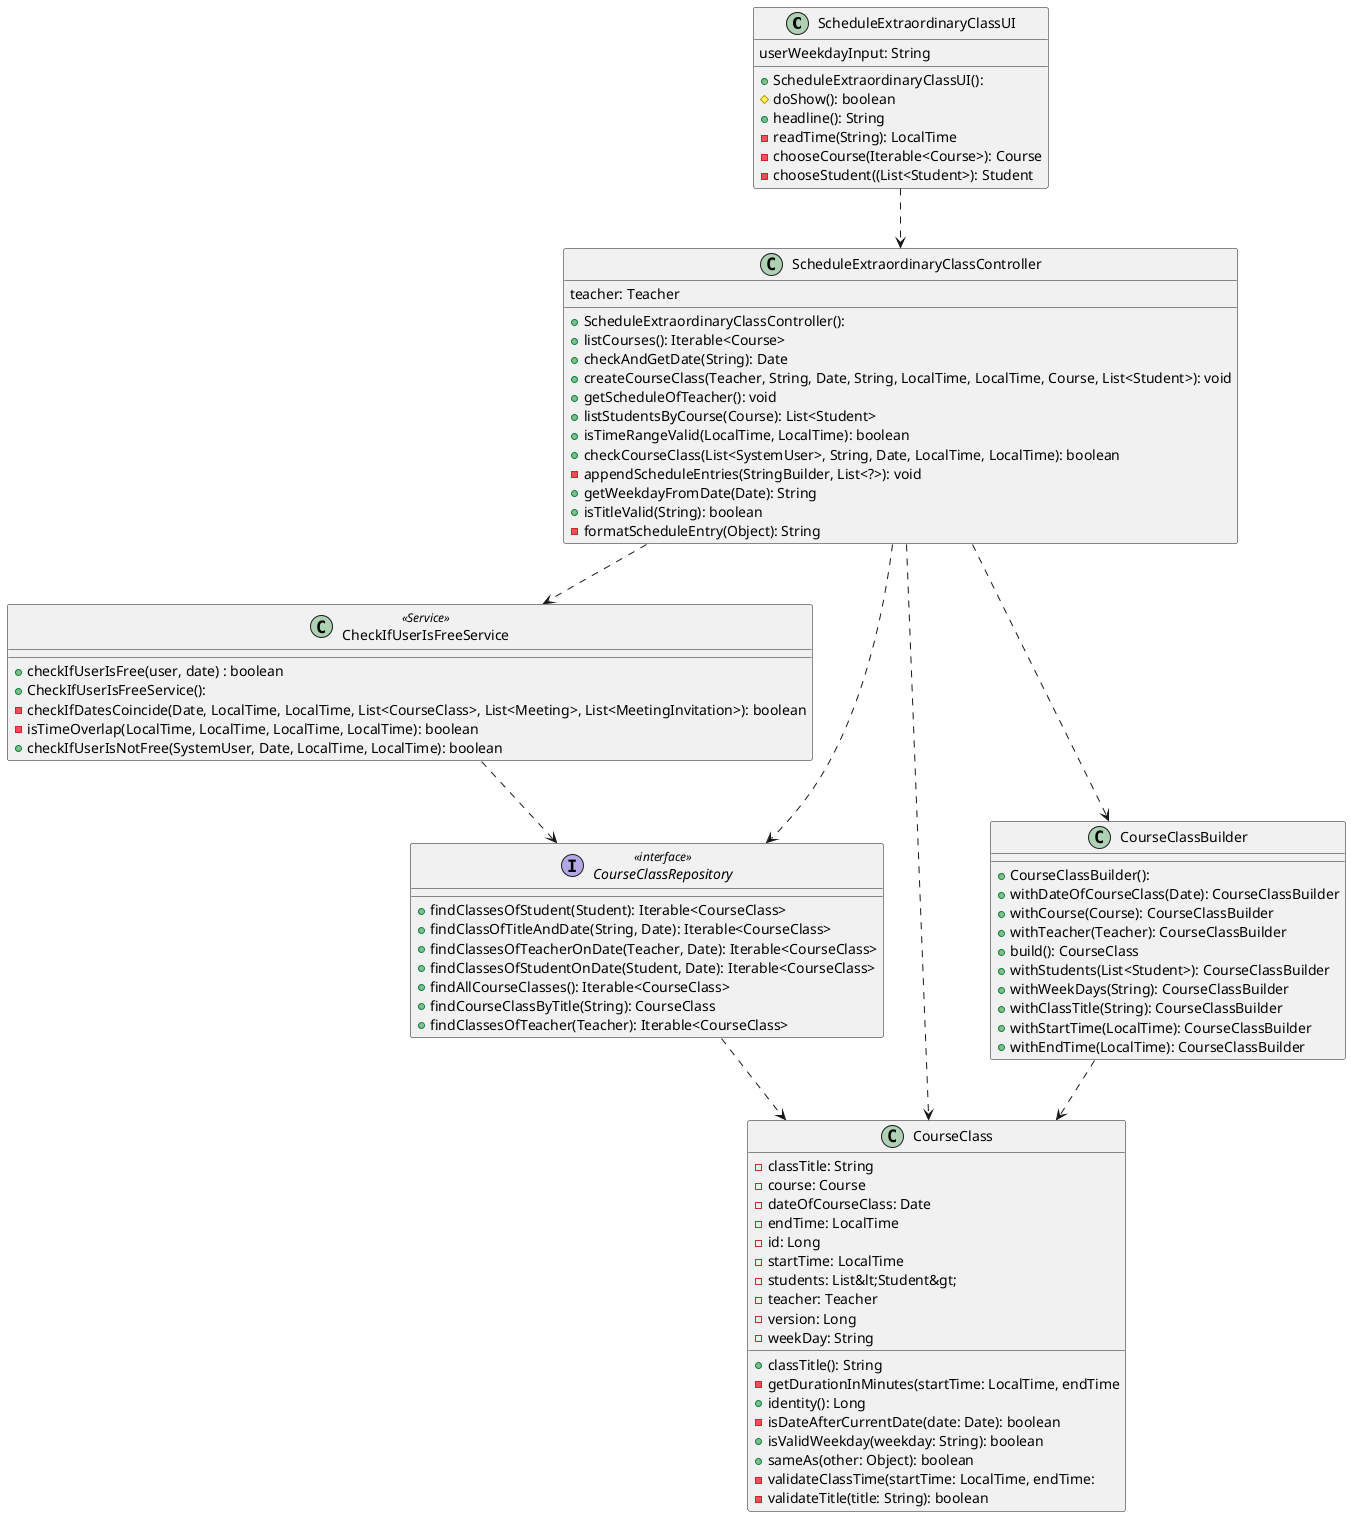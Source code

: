 @startuml

class ScheduleExtraordinaryClassUI {
  + ScheduleExtraordinaryClassUI():
  # doShow(): boolean
  + headline(): String
  - readTime(String): LocalTime
  - chooseCourse(Iterable<Course>): Course
  - chooseStudent((List<Student>): Student
   userWeekdayInput: String
}

class CheckIfUserIsFreeService <<Service>> {
    + checkIfUserIsFree(user, date) : boolean


}

class CourseClass{
 -   classTitle: String
 -   course: Course
 -   dateOfCourseClass: Date
 -   endTime: LocalTime
 -   id: Long
 -   startTime: LocalTime
 -   students: List&lt;Student&gt;
 -   teacher: Teacher
 -   version: Long
 -   weekDay: String
+ classTitle(): String
- getDurationInMinutes(startTime: LocalTime, endTime
+ identity(): Long
- isDateAfterCurrentDate(date: Date): boolean
+ isValidWeekday(weekday: String): boolean
+ sameAs(other: Object): boolean
- validateClassTime(startTime: LocalTime, endTime:
- validateTitle(title: String): boolean

}


class ScheduleExtraordinaryClassController {
  + ScheduleExtraordinaryClassController():
  + listCourses(): Iterable<Course>
  + checkAndGetDate(String): Date
  + createCourseClass(Teacher, String, Date, String, LocalTime, LocalTime, Course, List<Student>): void
  + getScheduleOfTeacher(): void
  + listStudentsByCourse(Course): List<Student>
  + isTimeRangeValid(LocalTime, LocalTime): boolean
  + checkCourseClass(List<SystemUser>, String, Date, LocalTime, LocalTime): boolean
  - appendScheduleEntries(StringBuilder, List<?>): void
  + getWeekdayFromDate(Date): String
  + isTitleValid(String): boolean
  - formatScheduleEntry(Object): String
   teacher: Teacher
}





class CourseClassBuilder {
  + CourseClassBuilder():
  + withDateOfCourseClass(Date): CourseClassBuilder
  + withCourse(Course): CourseClassBuilder
  + withTeacher(Teacher): CourseClassBuilder
  + build(): CourseClass
  + withStudents(List<Student>): CourseClassBuilder
  + withWeekDays(String): CourseClassBuilder
  + withClassTitle(String): CourseClassBuilder
  + withStartTime(LocalTime): CourseClassBuilder
  + withEndTime(LocalTime): CourseClassBuilder
}



class CheckIfUserIsFreeService {
  + CheckIfUserIsFreeService():
  - checkIfDatesCoincide(Date, LocalTime, LocalTime, List<CourseClass>, List<Meeting>, List<MeetingInvitation>): boolean
  - isTimeOverlap(LocalTime, LocalTime, LocalTime, LocalTime): boolean
  + checkIfUserIsNotFree(SystemUser, Date, LocalTime, LocalTime): boolean
}




interface CourseClassRepository << interface >> {
  + findClassesOfStudent(Student): Iterable<CourseClass>
  + findClassOfTitleAndDate(String, Date): Iterable<CourseClass>
  + findClassesOfTeacherOnDate(Teacher, Date): Iterable<CourseClass>
  + findClassesOfStudentOnDate(Student, Date): Iterable<CourseClass>
  + findAllCourseClasses(): Iterable<CourseClass>
  + findCourseClassByTitle(String): CourseClass
  + findClassesOfTeacher(Teacher): Iterable<CourseClass>
}






ScheduleExtraordinaryClassUI ..> ScheduleExtraordinaryClassController
ScheduleExtraordinaryClassController ..> CourseClassBuilder
ScheduleExtraordinaryClassController ..> CourseClass
ScheduleExtraordinaryClassController ..> CourseClassRepository
ScheduleExtraordinaryClassController ..> CheckIfUserIsFreeService
CheckIfUserIsFreeService ..> CourseClassRepository
CourseClassRepository ..> CourseClass
CourseClassBuilder ..> CourseClass



@enduml